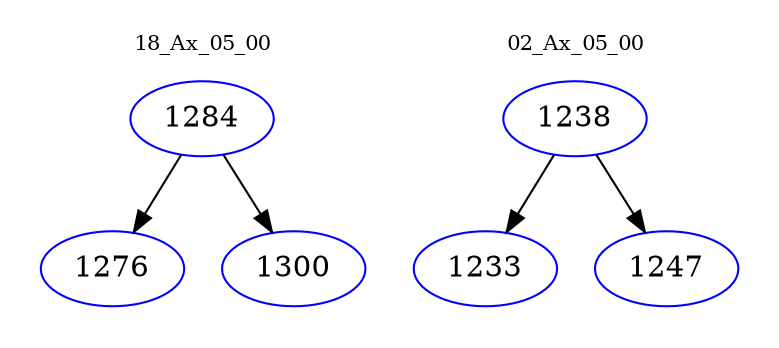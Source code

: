 digraph{
subgraph cluster_0 {
color = white
label = "18_Ax_05_00";
fontsize=10;
T0_1284 [label="1284", color="blue"]
T0_1284 -> T0_1276 [color="black"]
T0_1276 [label="1276", color="blue"]
T0_1284 -> T0_1300 [color="black"]
T0_1300 [label="1300", color="blue"]
}
subgraph cluster_1 {
color = white
label = "02_Ax_05_00";
fontsize=10;
T1_1238 [label="1238", color="blue"]
T1_1238 -> T1_1233 [color="black"]
T1_1233 [label="1233", color="blue"]
T1_1238 -> T1_1247 [color="black"]
T1_1247 [label="1247", color="blue"]
}
}
